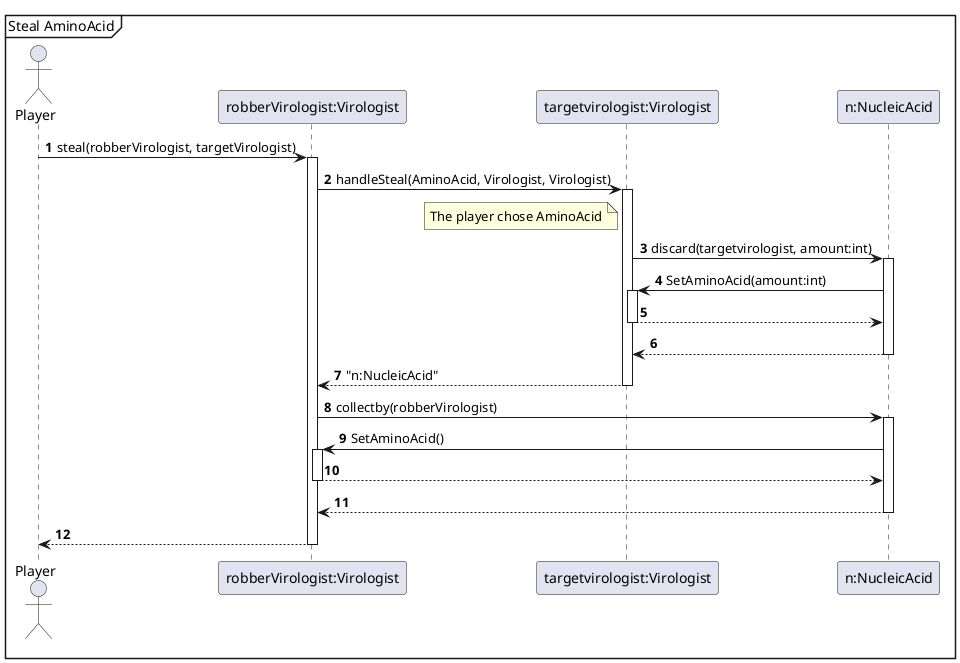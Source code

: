 @startuml
'https://plantuml.com/sequence-diagram
autonumber

mainframe Steal AminoAcid

actor Player

Player -> "robberVirologist:Virologist"++: steal(robberVirologist, targetVirologist)


"robberVirologist:Virologist" -> "targetvirologist:Virologist"++: handleSteal(AminoAcid, Virologist, Virologist)



        note left "targetvirologist:Virologist"
            The player chose AminoAcid
        end note

        "targetvirologist:Virologist"->"n:NucleicAcid"++:discard(targetvirologist, amount:int)
        "n:NucleicAcid"->"targetvirologist:Virologist"++:SetAminoAcid(amount:int)
        "targetvirologist:Virologist"-->"n:NucleicAcid"--
        "n:NucleicAcid"-->"targetvirologist:Virologist"--

    "targetvirologist:Virologist" -->"robberVirologist:Virologist"--: "n:NucleicAcid"
    "robberVirologist:Virologist"->"n:NucleicAcid"++:collectby(robberVirologist)
      "n:NucleicAcid"->"robberVirologist:Virologist"++:SetAminoAcid()
       "robberVirologist:Virologist"-->"n:NucleicAcid"--
    "n:NucleicAcid"-->"robberVirologist:Virologist"--:


"robberVirologist:Virologist" --> Player --
@enduml